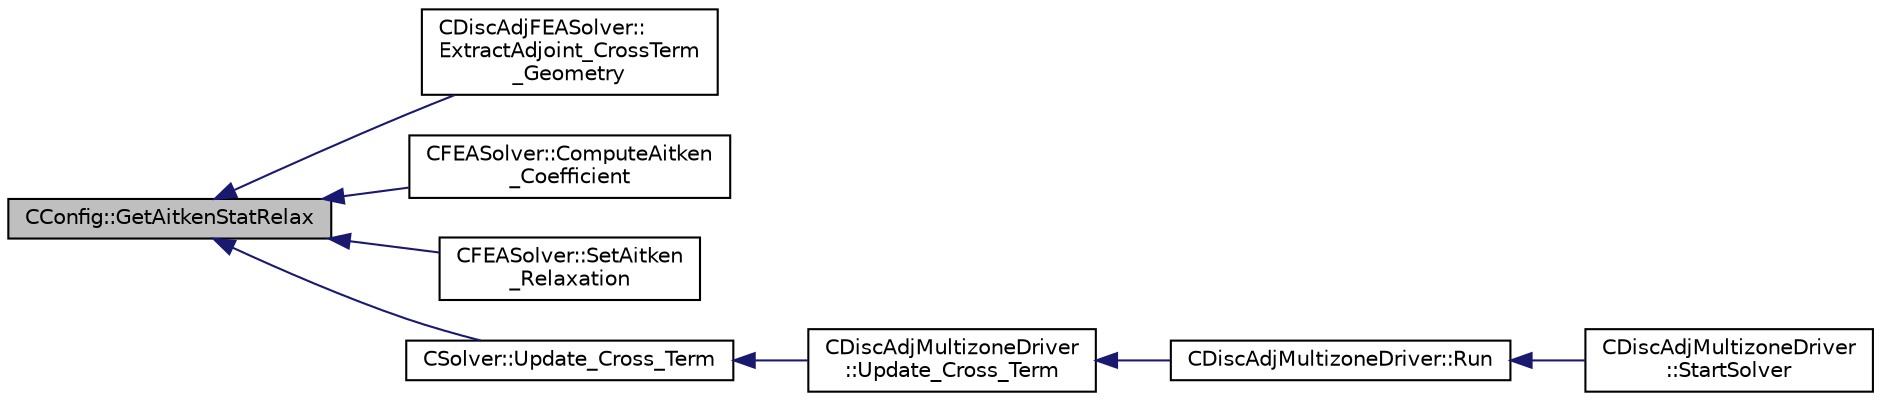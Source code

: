digraph "CConfig::GetAitkenStatRelax"
{
  edge [fontname="Helvetica",fontsize="10",labelfontname="Helvetica",labelfontsize="10"];
  node [fontname="Helvetica",fontsize="10",shape=record];
  rankdir="LR";
  Node930 [label="CConfig::GetAitkenStatRelax",height=0.2,width=0.4,color="black", fillcolor="grey75", style="filled", fontcolor="black"];
  Node930 -> Node931 [dir="back",color="midnightblue",fontsize="10",style="solid",fontname="Helvetica"];
  Node931 [label="CDiscAdjFEASolver::\lExtractAdjoint_CrossTerm\l_Geometry",height=0.2,width=0.4,color="black", fillcolor="white", style="filled",URL="$class_c_disc_adj_f_e_a_solver.html#a3e92028c418105497f2eb9c7c8b93e38",tooltip="A virtual member. "];
  Node930 -> Node932 [dir="back",color="midnightblue",fontsize="10",style="solid",fontname="Helvetica"];
  Node932 [label="CFEASolver::ComputeAitken\l_Coefficient",height=0.2,width=0.4,color="black", fillcolor="white", style="filled",URL="$class_c_f_e_a_solver.html#acd4cf27002608bdb084324e0077fb1fb",tooltip="Computation of Aitken&#39;s coefficient. "];
  Node930 -> Node933 [dir="back",color="midnightblue",fontsize="10",style="solid",fontname="Helvetica"];
  Node933 [label="CFEASolver::SetAitken\l_Relaxation",height=0.2,width=0.4,color="black", fillcolor="white", style="filled",URL="$class_c_f_e_a_solver.html#a470f19d181ea34a811f82c309d261244",tooltip="Aitken&#39;s relaxation of the solution. "];
  Node930 -> Node934 [dir="back",color="midnightblue",fontsize="10",style="solid",fontname="Helvetica"];
  Node934 [label="CSolver::Update_Cross_Term",height=0.2,width=0.4,color="black", fillcolor="white", style="filled",URL="$class_c_solver.html#aab820aec4d316794dd2e65c1aef06408",tooltip="Update a given cross-term with relaxation and the running total (External). "];
  Node934 -> Node935 [dir="back",color="midnightblue",fontsize="10",style="solid",fontname="Helvetica"];
  Node935 [label="CDiscAdjMultizoneDriver\l::Update_Cross_Term",height=0.2,width=0.4,color="black", fillcolor="white", style="filled",URL="$class_c_disc_adj_multizone_driver.html#a2082c38dcc2c5d0e165c56925811bb8e",tooltip="Extract contribution of iZone to jZone with BGS relaxation. "];
  Node935 -> Node936 [dir="back",color="midnightblue",fontsize="10",style="solid",fontname="Helvetica"];
  Node936 [label="CDiscAdjMultizoneDriver::Run",height=0.2,width=0.4,color="black", fillcolor="white", style="filled",URL="$class_c_disc_adj_multizone_driver.html#af996aecdb6d20aa4fc81c9b67295abf5",tooltip="[Overload] Run an discrete adjoint update of all solvers within multiple zones. "];
  Node936 -> Node937 [dir="back",color="midnightblue",fontsize="10",style="solid",fontname="Helvetica"];
  Node937 [label="CDiscAdjMultizoneDriver\l::StartSolver",height=0.2,width=0.4,color="black", fillcolor="white", style="filled",URL="$class_c_disc_adj_multizone_driver.html#a75de0a1a482ceeed4301a384f1515092",tooltip="[Overload] Launch the computation for discrete adjoint multizone problems. "];
}
